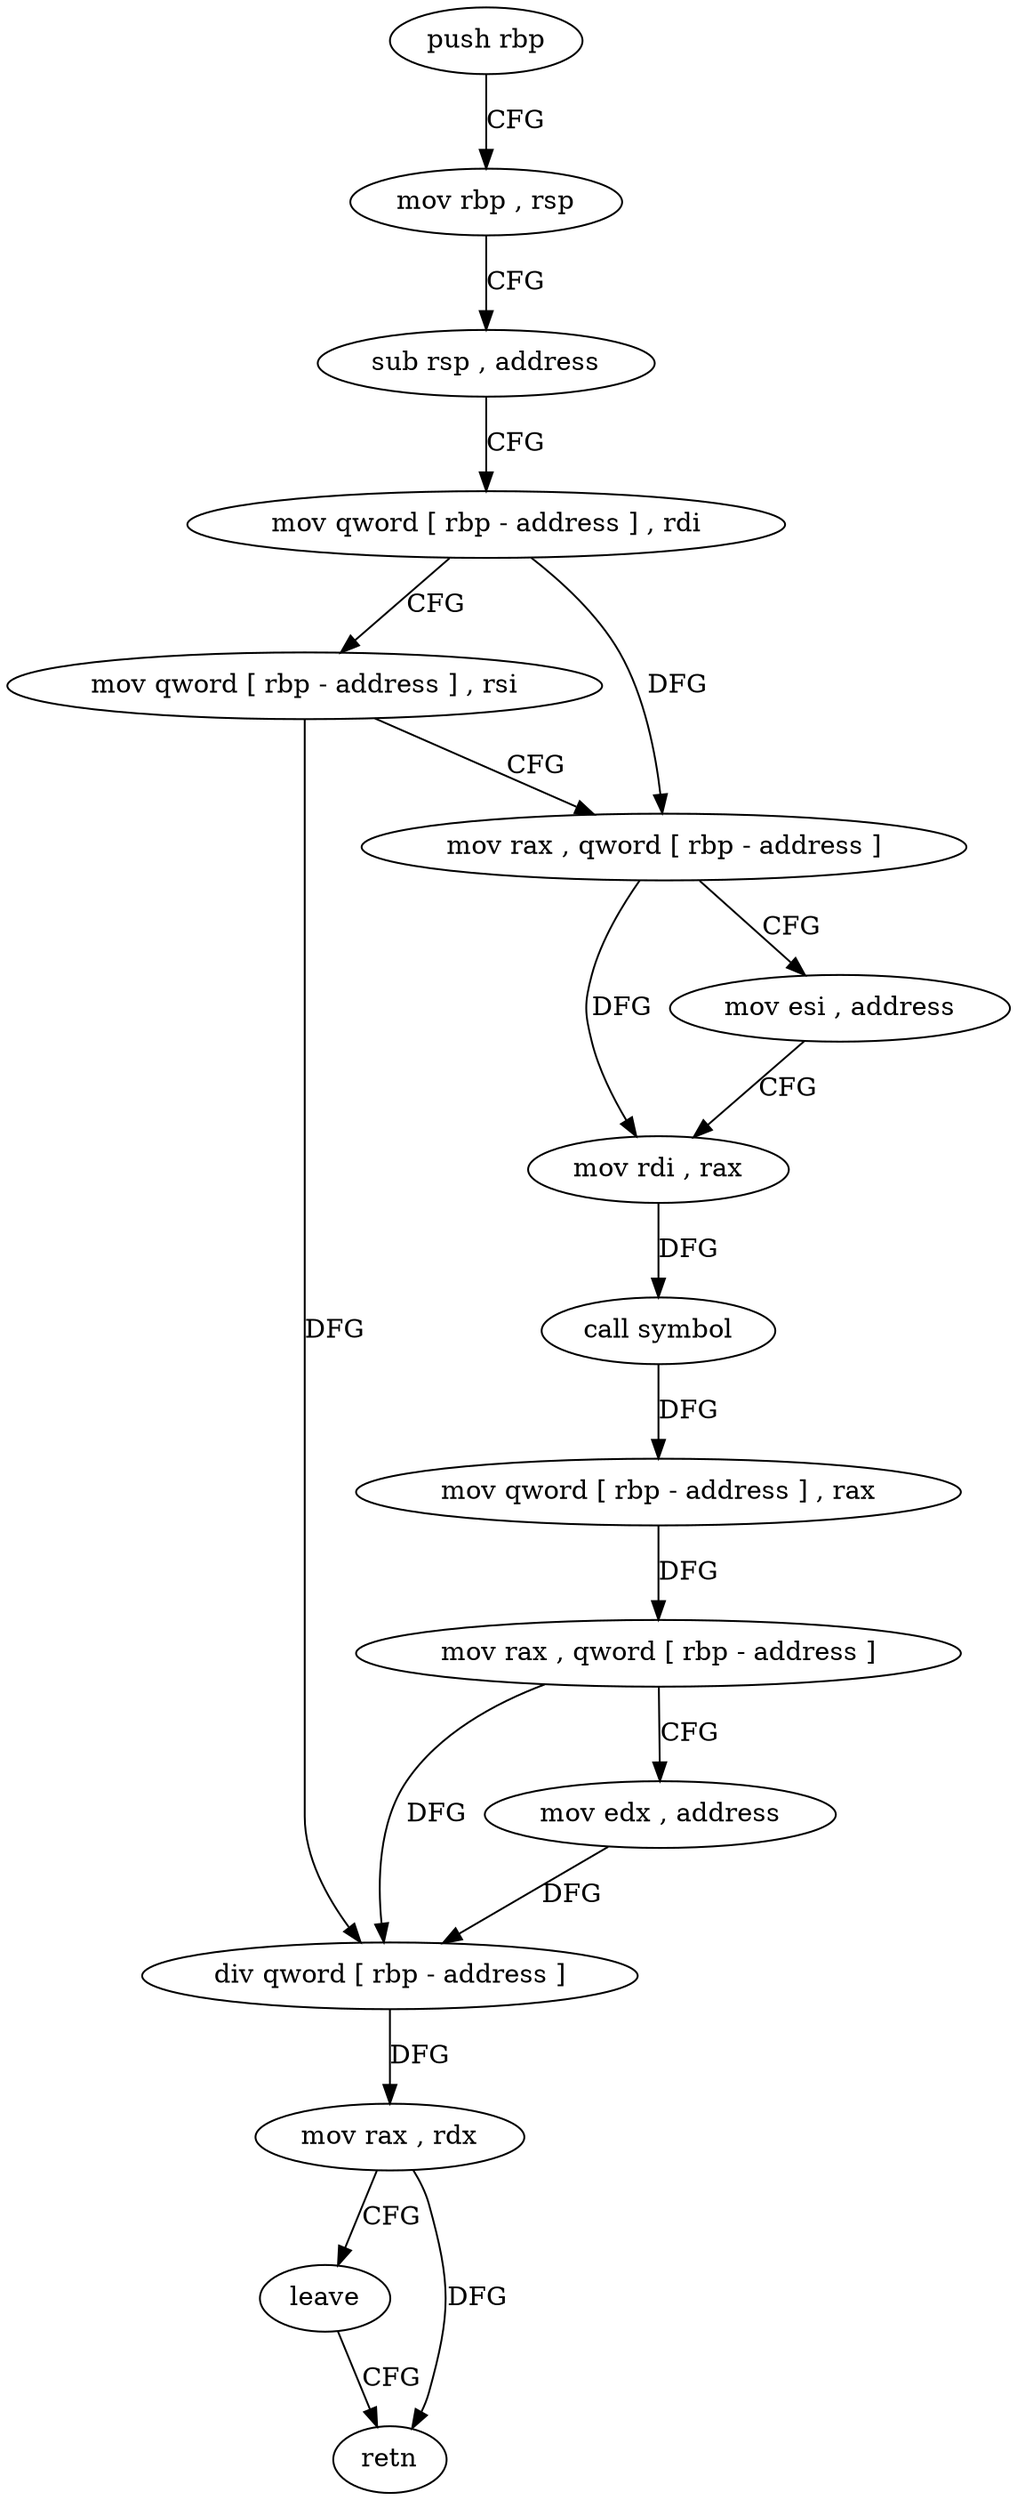 digraph "func" {
"4305165" [label = "push rbp" ]
"4305166" [label = "mov rbp , rsp" ]
"4305169" [label = "sub rsp , address" ]
"4305173" [label = "mov qword [ rbp - address ] , rdi" ]
"4305177" [label = "mov qword [ rbp - address ] , rsi" ]
"4305181" [label = "mov rax , qword [ rbp - address ]" ]
"4305185" [label = "mov esi , address" ]
"4305190" [label = "mov rdi , rax" ]
"4305193" [label = "call symbol" ]
"4305198" [label = "mov qword [ rbp - address ] , rax" ]
"4305202" [label = "mov rax , qword [ rbp - address ]" ]
"4305206" [label = "mov edx , address" ]
"4305211" [label = "div qword [ rbp - address ]" ]
"4305215" [label = "mov rax , rdx" ]
"4305218" [label = "leave" ]
"4305219" [label = "retn" ]
"4305165" -> "4305166" [ label = "CFG" ]
"4305166" -> "4305169" [ label = "CFG" ]
"4305169" -> "4305173" [ label = "CFG" ]
"4305173" -> "4305177" [ label = "CFG" ]
"4305173" -> "4305181" [ label = "DFG" ]
"4305177" -> "4305181" [ label = "CFG" ]
"4305177" -> "4305211" [ label = "DFG" ]
"4305181" -> "4305185" [ label = "CFG" ]
"4305181" -> "4305190" [ label = "DFG" ]
"4305185" -> "4305190" [ label = "CFG" ]
"4305190" -> "4305193" [ label = "DFG" ]
"4305193" -> "4305198" [ label = "DFG" ]
"4305198" -> "4305202" [ label = "DFG" ]
"4305202" -> "4305206" [ label = "CFG" ]
"4305202" -> "4305211" [ label = "DFG" ]
"4305206" -> "4305211" [ label = "DFG" ]
"4305211" -> "4305215" [ label = "DFG" ]
"4305215" -> "4305218" [ label = "CFG" ]
"4305215" -> "4305219" [ label = "DFG" ]
"4305218" -> "4305219" [ label = "CFG" ]
}
